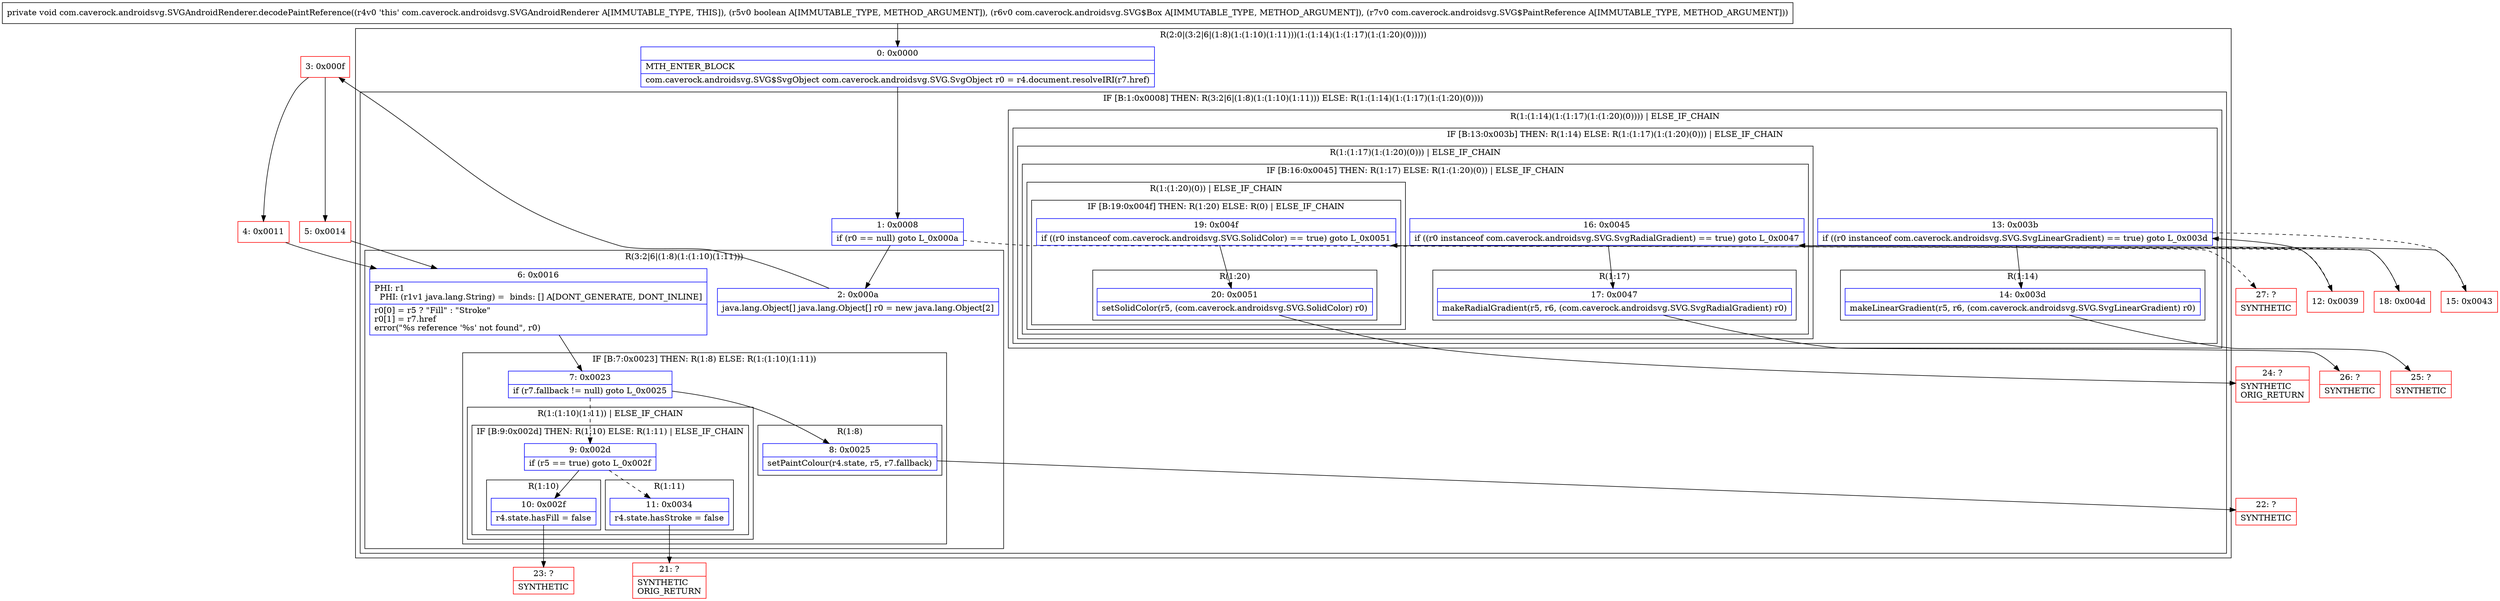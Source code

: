 digraph "CFG forcom.caverock.androidsvg.SVGAndroidRenderer.decodePaintReference(ZLcom\/caverock\/androidsvg\/SVG$Box;Lcom\/caverock\/androidsvg\/SVG$PaintReference;)V" {
subgraph cluster_Region_1202197049 {
label = "R(2:0|(3:2|6|(1:8)(1:(1:10)(1:11)))(1:(1:14)(1:(1:17)(1:(1:20)(0)))))";
node [shape=record,color=blue];
Node_0 [shape=record,label="{0\:\ 0x0000|MTH_ENTER_BLOCK\l|com.caverock.androidsvg.SVG$SvgObject com.caverock.androidsvg.SVG.SvgObject r0 = r4.document.resolveIRI(r7.href)\l}"];
subgraph cluster_IfRegion_188196943 {
label = "IF [B:1:0x0008] THEN: R(3:2|6|(1:8)(1:(1:10)(1:11))) ELSE: R(1:(1:14)(1:(1:17)(1:(1:20)(0))))";
node [shape=record,color=blue];
Node_1 [shape=record,label="{1\:\ 0x0008|if (r0 == null) goto L_0x000a\l}"];
subgraph cluster_Region_2103334521 {
label = "R(3:2|6|(1:8)(1:(1:10)(1:11)))";
node [shape=record,color=blue];
Node_2 [shape=record,label="{2\:\ 0x000a|java.lang.Object[] java.lang.Object[] r0 = new java.lang.Object[2]\l}"];
Node_6 [shape=record,label="{6\:\ 0x0016|PHI: r1 \l  PHI: (r1v1 java.lang.String) =  binds: [] A[DONT_GENERATE, DONT_INLINE]\l|r0[0] = r5 ? \"Fill\" : \"Stroke\"\lr0[1] = r7.href\lerror(\"%s reference '%s' not found\", r0)\l}"];
subgraph cluster_IfRegion_321908130 {
label = "IF [B:7:0x0023] THEN: R(1:8) ELSE: R(1:(1:10)(1:11))";
node [shape=record,color=blue];
Node_7 [shape=record,label="{7\:\ 0x0023|if (r7.fallback != null) goto L_0x0025\l}"];
subgraph cluster_Region_792338623 {
label = "R(1:8)";
node [shape=record,color=blue];
Node_8 [shape=record,label="{8\:\ 0x0025|setPaintColour(r4.state, r5, r7.fallback)\l}"];
}
subgraph cluster_Region_66247733 {
label = "R(1:(1:10)(1:11)) | ELSE_IF_CHAIN\l";
node [shape=record,color=blue];
subgraph cluster_IfRegion_1826223444 {
label = "IF [B:9:0x002d] THEN: R(1:10) ELSE: R(1:11) | ELSE_IF_CHAIN\l";
node [shape=record,color=blue];
Node_9 [shape=record,label="{9\:\ 0x002d|if (r5 == true) goto L_0x002f\l}"];
subgraph cluster_Region_16205712 {
label = "R(1:10)";
node [shape=record,color=blue];
Node_10 [shape=record,label="{10\:\ 0x002f|r4.state.hasFill = false\l}"];
}
subgraph cluster_Region_2117509353 {
label = "R(1:11)";
node [shape=record,color=blue];
Node_11 [shape=record,label="{11\:\ 0x0034|r4.state.hasStroke = false\l}"];
}
}
}
}
}
subgraph cluster_Region_1798363246 {
label = "R(1:(1:14)(1:(1:17)(1:(1:20)(0)))) | ELSE_IF_CHAIN\l";
node [shape=record,color=blue];
subgraph cluster_IfRegion_2837651 {
label = "IF [B:13:0x003b] THEN: R(1:14) ELSE: R(1:(1:17)(1:(1:20)(0))) | ELSE_IF_CHAIN\l";
node [shape=record,color=blue];
Node_13 [shape=record,label="{13\:\ 0x003b|if ((r0 instanceof com.caverock.androidsvg.SVG.SvgLinearGradient) == true) goto L_0x003d\l}"];
subgraph cluster_Region_1711389935 {
label = "R(1:14)";
node [shape=record,color=blue];
Node_14 [shape=record,label="{14\:\ 0x003d|makeLinearGradient(r5, r6, (com.caverock.androidsvg.SVG.SvgLinearGradient) r0)\l}"];
}
subgraph cluster_Region_1222697737 {
label = "R(1:(1:17)(1:(1:20)(0))) | ELSE_IF_CHAIN\l";
node [shape=record,color=blue];
subgraph cluster_IfRegion_1639928780 {
label = "IF [B:16:0x0045] THEN: R(1:17) ELSE: R(1:(1:20)(0)) | ELSE_IF_CHAIN\l";
node [shape=record,color=blue];
Node_16 [shape=record,label="{16\:\ 0x0045|if ((r0 instanceof com.caverock.androidsvg.SVG.SvgRadialGradient) == true) goto L_0x0047\l}"];
subgraph cluster_Region_1476192868 {
label = "R(1:17)";
node [shape=record,color=blue];
Node_17 [shape=record,label="{17\:\ 0x0047|makeRadialGradient(r5, r6, (com.caverock.androidsvg.SVG.SvgRadialGradient) r0)\l}"];
}
subgraph cluster_Region_1922164290 {
label = "R(1:(1:20)(0)) | ELSE_IF_CHAIN\l";
node [shape=record,color=blue];
subgraph cluster_IfRegion_233401308 {
label = "IF [B:19:0x004f] THEN: R(1:20) ELSE: R(0) | ELSE_IF_CHAIN\l";
node [shape=record,color=blue];
Node_19 [shape=record,label="{19\:\ 0x004f|if ((r0 instanceof com.caverock.androidsvg.SVG.SolidColor) == true) goto L_0x0051\l}"];
subgraph cluster_Region_1717852234 {
label = "R(1:20)";
node [shape=record,color=blue];
Node_20 [shape=record,label="{20\:\ 0x0051|setSolidColor(r5, (com.caverock.androidsvg.SVG.SolidColor) r0)\l}"];
}
subgraph cluster_Region_971710737 {
label = "R(0)";
node [shape=record,color=blue];
}
}
}
}
}
}
}
}
}
Node_3 [shape=record,color=red,label="{3\:\ 0x000f}"];
Node_4 [shape=record,color=red,label="{4\:\ 0x0011}"];
Node_5 [shape=record,color=red,label="{5\:\ 0x0014}"];
Node_12 [shape=record,color=red,label="{12\:\ 0x0039}"];
Node_15 [shape=record,color=red,label="{15\:\ 0x0043}"];
Node_18 [shape=record,color=red,label="{18\:\ 0x004d}"];
Node_21 [shape=record,color=red,label="{21\:\ ?|SYNTHETIC\lORIG_RETURN\l}"];
Node_22 [shape=record,color=red,label="{22\:\ ?|SYNTHETIC\l}"];
Node_23 [shape=record,color=red,label="{23\:\ ?|SYNTHETIC\l}"];
Node_24 [shape=record,color=red,label="{24\:\ ?|SYNTHETIC\lORIG_RETURN\l}"];
Node_25 [shape=record,color=red,label="{25\:\ ?|SYNTHETIC\l}"];
Node_26 [shape=record,color=red,label="{26\:\ ?|SYNTHETIC\l}"];
Node_27 [shape=record,color=red,label="{27\:\ ?|SYNTHETIC\l}"];
MethodNode[shape=record,label="{private void com.caverock.androidsvg.SVGAndroidRenderer.decodePaintReference((r4v0 'this' com.caverock.androidsvg.SVGAndroidRenderer A[IMMUTABLE_TYPE, THIS]), (r5v0 boolean A[IMMUTABLE_TYPE, METHOD_ARGUMENT]), (r6v0 com.caverock.androidsvg.SVG$Box A[IMMUTABLE_TYPE, METHOD_ARGUMENT]), (r7v0 com.caverock.androidsvg.SVG$PaintReference A[IMMUTABLE_TYPE, METHOD_ARGUMENT])) }"];
MethodNode -> Node_0;
Node_0 -> Node_1;
Node_1 -> Node_2;
Node_1 -> Node_12[style=dashed];
Node_2 -> Node_3;
Node_6 -> Node_7;
Node_7 -> Node_8;
Node_7 -> Node_9[style=dashed];
Node_8 -> Node_22;
Node_9 -> Node_10;
Node_9 -> Node_11[style=dashed];
Node_10 -> Node_23;
Node_11 -> Node_21;
Node_13 -> Node_14;
Node_13 -> Node_15[style=dashed];
Node_14 -> Node_25;
Node_16 -> Node_17;
Node_16 -> Node_18[style=dashed];
Node_17 -> Node_26;
Node_19 -> Node_20;
Node_19 -> Node_27[style=dashed];
Node_20 -> Node_24;
Node_3 -> Node_4;
Node_3 -> Node_5;
Node_4 -> Node_6;
Node_5 -> Node_6;
Node_12 -> Node_13;
Node_15 -> Node_16;
Node_18 -> Node_19;
}

